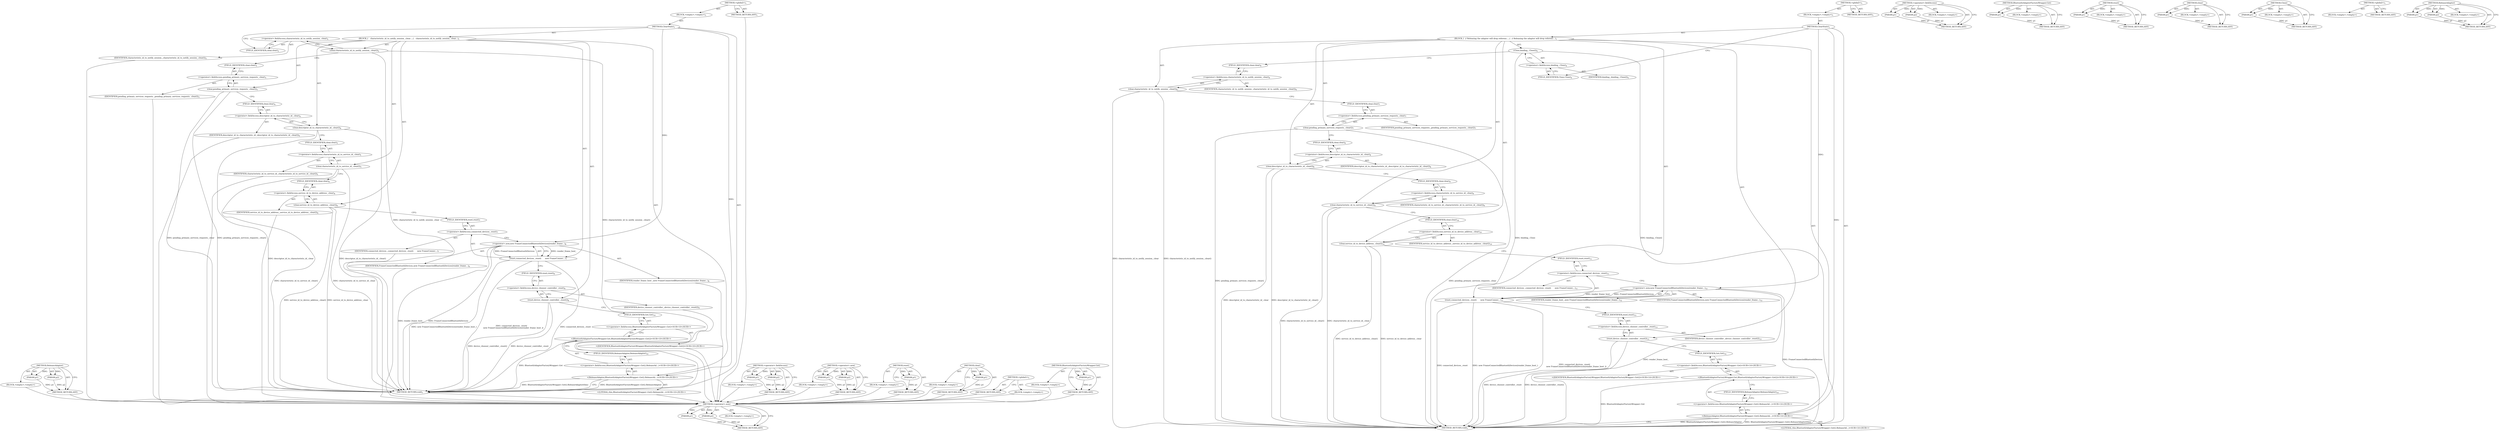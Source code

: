 digraph "ReleaseAdapter" {
vulnerable_84 [label=<(METHOD,ReleaseAdapter)>];
vulnerable_85 [label=<(PARAM,p1)>];
vulnerable_86 [label=<(PARAM,p2)>];
vulnerable_87 [label=<(BLOCK,&lt;empty&gt;,&lt;empty&gt;)>];
vulnerable_88 [label=<(METHOD_RETURN,ANY)>];
vulnerable_6 [label=<(METHOD,&lt;global&gt;)<SUB>1</SUB>>];
vulnerable_7 [label=<(BLOCK,&lt;empty&gt;,&lt;empty&gt;)<SUB>1</SUB>>];
vulnerable_8 [label=<(METHOD,ClearState)<SUB>1</SUB>>];
vulnerable_9 [label=<(BLOCK,{
   characteristic_id_to_notify_session_.clear...,{
   characteristic_id_to_notify_session_.clear...)<SUB>1</SUB>>];
vulnerable_10 [label=<(clear,characteristic_id_to_notify_session_.clear())<SUB>2</SUB>>];
vulnerable_11 [label=<(&lt;operator&gt;.fieldAccess,characteristic_id_to_notify_session_.clear)<SUB>2</SUB>>];
vulnerable_12 [label=<(IDENTIFIER,characteristic_id_to_notify_session_,characteristic_id_to_notify_session_.clear())<SUB>2</SUB>>];
vulnerable_13 [label=<(FIELD_IDENTIFIER,clear,clear)<SUB>2</SUB>>];
vulnerable_14 [label=<(clear,pending_primary_services_requests_.clear())<SUB>3</SUB>>];
vulnerable_15 [label=<(&lt;operator&gt;.fieldAccess,pending_primary_services_requests_.clear)<SUB>3</SUB>>];
vulnerable_16 [label=<(IDENTIFIER,pending_primary_services_requests_,pending_primary_services_requests_.clear())<SUB>3</SUB>>];
vulnerable_17 [label=<(FIELD_IDENTIFIER,clear,clear)<SUB>3</SUB>>];
vulnerable_18 [label=<(clear,descriptor_id_to_characteristic_id_.clear())<SUB>4</SUB>>];
vulnerable_19 [label=<(&lt;operator&gt;.fieldAccess,descriptor_id_to_characteristic_id_.clear)<SUB>4</SUB>>];
vulnerable_20 [label=<(IDENTIFIER,descriptor_id_to_characteristic_id_,descriptor_id_to_characteristic_id_.clear())<SUB>4</SUB>>];
vulnerable_21 [label=<(FIELD_IDENTIFIER,clear,clear)<SUB>4</SUB>>];
vulnerable_22 [label=<(clear,characteristic_id_to_service_id_.clear())<SUB>5</SUB>>];
vulnerable_23 [label=<(&lt;operator&gt;.fieldAccess,characteristic_id_to_service_id_.clear)<SUB>5</SUB>>];
vulnerable_24 [label=<(IDENTIFIER,characteristic_id_to_service_id_,characteristic_id_to_service_id_.clear())<SUB>5</SUB>>];
vulnerable_25 [label=<(FIELD_IDENTIFIER,clear,clear)<SUB>5</SUB>>];
vulnerable_26 [label=<(clear,service_id_to_device_address_.clear())<SUB>6</SUB>>];
vulnerable_27 [label=<(&lt;operator&gt;.fieldAccess,service_id_to_device_address_.clear)<SUB>6</SUB>>];
vulnerable_28 [label=<(IDENTIFIER,service_id_to_device_address_,service_id_to_device_address_.clear())<SUB>6</SUB>>];
vulnerable_29 [label=<(FIELD_IDENTIFIER,clear,clear)<SUB>6</SUB>>];
vulnerable_30 [label=<(reset,connected_devices_.reset(
      new FrameConnec...)<SUB>7</SUB>>];
vulnerable_31 [label=<(&lt;operator&gt;.fieldAccess,connected_devices_.reset)<SUB>7</SUB>>];
vulnerable_32 [label=<(IDENTIFIER,connected_devices_,connected_devices_.reset(
      new FrameConnec...)<SUB>7</SUB>>];
vulnerable_33 [label=<(FIELD_IDENTIFIER,reset,reset)<SUB>7</SUB>>];
vulnerable_34 [label=<(&lt;operator&gt;.new,new FrameConnectedBluetoothDevices(render_frame...)<SUB>8</SUB>>];
vulnerable_35 [label=<(IDENTIFIER,FrameConnectedBluetoothDevices,new FrameConnectedBluetoothDevices(render_frame...)<SUB>8</SUB>>];
vulnerable_36 [label=<(IDENTIFIER,render_frame_host_,new FrameConnectedBluetoothDevices(render_frame...)<SUB>8</SUB>>];
vulnerable_37 [label=<(reset,device_chooser_controller_.reset())<SUB>9</SUB>>];
vulnerable_38 [label=<(&lt;operator&gt;.fieldAccess,device_chooser_controller_.reset)<SUB>9</SUB>>];
vulnerable_39 [label=<(IDENTIFIER,device_chooser_controller_,device_chooser_controller_.reset())<SUB>9</SUB>>];
vulnerable_40 [label=<(FIELD_IDENTIFIER,reset,reset)<SUB>9</SUB>>];
vulnerable_41 [label="<(ReleaseAdapter,BluetoothAdapterFactoryWrapper::Get().ReleaseAd...)<SUB>10</SUB>>"];
vulnerable_42 [label="<(&lt;operator&gt;.fieldAccess,BluetoothAdapterFactoryWrapper::Get().ReleaseAd...)<SUB>10</SUB>>"];
vulnerable_43 [label="<(BluetoothAdapterFactoryWrapper.Get,BluetoothAdapterFactoryWrapper::Get())<SUB>10</SUB>>"];
vulnerable_44 [label="<(&lt;operator&gt;.fieldAccess,BluetoothAdapterFactoryWrapper::Get)<SUB>10</SUB>>"];
vulnerable_45 [label="<(IDENTIFIER,BluetoothAdapterFactoryWrapper,BluetoothAdapterFactoryWrapper::Get())<SUB>10</SUB>>"];
vulnerable_46 [label=<(FIELD_IDENTIFIER,Get,Get)<SUB>10</SUB>>];
vulnerable_47 [label=<(FIELD_IDENTIFIER,ReleaseAdapter,ReleaseAdapter)<SUB>10</SUB>>];
vulnerable_48 [label="<(LITERAL,this,BluetoothAdapterFactoryWrapper::Get().ReleaseAd...)<SUB>10</SUB>>"];
vulnerable_49 [label=<(METHOD_RETURN,void)<SUB>1</SUB>>];
vulnerable_51 [label=<(METHOD_RETURN,ANY)<SUB>1</SUB>>];
vulnerable_70 [label=<(METHOD,&lt;operator&gt;.fieldAccess)>];
vulnerable_71 [label=<(PARAM,p1)>];
vulnerable_72 [label=<(PARAM,p2)>];
vulnerable_73 [label=<(BLOCK,&lt;empty&gt;,&lt;empty&gt;)>];
vulnerable_74 [label=<(METHOD_RETURN,ANY)>];
vulnerable_79 [label=<(METHOD,&lt;operator&gt;.new)>];
vulnerable_80 [label=<(PARAM,p1)>];
vulnerable_81 [label=<(PARAM,p2)>];
vulnerable_82 [label=<(BLOCK,&lt;empty&gt;,&lt;empty&gt;)>];
vulnerable_83 [label=<(METHOD_RETURN,ANY)>];
vulnerable_75 [label=<(METHOD,reset)>];
vulnerable_76 [label=<(PARAM,p1)>];
vulnerable_77 [label=<(BLOCK,&lt;empty&gt;,&lt;empty&gt;)>];
vulnerable_78 [label=<(METHOD_RETURN,ANY)>];
vulnerable_66 [label=<(METHOD,clear)>];
vulnerable_67 [label=<(PARAM,p1)>];
vulnerable_68 [label=<(BLOCK,&lt;empty&gt;,&lt;empty&gt;)>];
vulnerable_69 [label=<(METHOD_RETURN,ANY)>];
vulnerable_60 [label=<(METHOD,&lt;global&gt;)<SUB>1</SUB>>];
vulnerable_61 [label=<(BLOCK,&lt;empty&gt;,&lt;empty&gt;)>];
vulnerable_62 [label=<(METHOD_RETURN,ANY)>];
vulnerable_89 [label=<(METHOD,BluetoothAdapterFactoryWrapper.Get)>];
vulnerable_90 [label=<(PARAM,p1)>];
vulnerable_91 [label=<(BLOCK,&lt;empty&gt;,&lt;empty&gt;)>];
vulnerable_92 [label=<(METHOD_RETURN,ANY)>];
fixed_87 [label=<(METHOD,&lt;operator&gt;.new)>];
fixed_88 [label=<(PARAM,p1)>];
fixed_89 [label=<(PARAM,p2)>];
fixed_90 [label=<(BLOCK,&lt;empty&gt;,&lt;empty&gt;)>];
fixed_91 [label=<(METHOD_RETURN,ANY)>];
fixed_6 [label=<(METHOD,&lt;global&gt;)<SUB>1</SUB>>];
fixed_7 [label=<(BLOCK,&lt;empty&gt;,&lt;empty&gt;)<SUB>1</SUB>>];
fixed_8 [label=<(METHOD,ClearState)<SUB>1</SUB>>];
fixed_9 [label=<(BLOCK,{
  // Releasing the adapter will drop referenc...,{
  // Releasing the adapter will drop referenc...)<SUB>1</SUB>>];
fixed_10 [label=<(Close,binding_.Close())<SUB>4</SUB>>];
fixed_11 [label=<(&lt;operator&gt;.fieldAccess,binding_.Close)<SUB>4</SUB>>];
fixed_12 [label=<(IDENTIFIER,binding_,binding_.Close())<SUB>4</SUB>>];
fixed_13 [label=<(FIELD_IDENTIFIER,Close,Close)<SUB>4</SUB>>];
fixed_14 [label=<(clear,characteristic_id_to_notify_session_.clear())<SUB>6</SUB>>];
fixed_15 [label=<(&lt;operator&gt;.fieldAccess,characteristic_id_to_notify_session_.clear)<SUB>6</SUB>>];
fixed_16 [label=<(IDENTIFIER,characteristic_id_to_notify_session_,characteristic_id_to_notify_session_.clear())<SUB>6</SUB>>];
fixed_17 [label=<(FIELD_IDENTIFIER,clear,clear)<SUB>6</SUB>>];
fixed_18 [label=<(clear,pending_primary_services_requests_.clear())<SUB>7</SUB>>];
fixed_19 [label=<(&lt;operator&gt;.fieldAccess,pending_primary_services_requests_.clear)<SUB>7</SUB>>];
fixed_20 [label=<(IDENTIFIER,pending_primary_services_requests_,pending_primary_services_requests_.clear())<SUB>7</SUB>>];
fixed_21 [label=<(FIELD_IDENTIFIER,clear,clear)<SUB>7</SUB>>];
fixed_22 [label=<(clear,descriptor_id_to_characteristic_id_.clear())<SUB>8</SUB>>];
fixed_23 [label=<(&lt;operator&gt;.fieldAccess,descriptor_id_to_characteristic_id_.clear)<SUB>8</SUB>>];
fixed_24 [label=<(IDENTIFIER,descriptor_id_to_characteristic_id_,descriptor_id_to_characteristic_id_.clear())<SUB>8</SUB>>];
fixed_25 [label=<(FIELD_IDENTIFIER,clear,clear)<SUB>8</SUB>>];
fixed_26 [label=<(clear,characteristic_id_to_service_id_.clear())<SUB>9</SUB>>];
fixed_27 [label=<(&lt;operator&gt;.fieldAccess,characteristic_id_to_service_id_.clear)<SUB>9</SUB>>];
fixed_28 [label=<(IDENTIFIER,characteristic_id_to_service_id_,characteristic_id_to_service_id_.clear())<SUB>9</SUB>>];
fixed_29 [label=<(FIELD_IDENTIFIER,clear,clear)<SUB>9</SUB>>];
fixed_30 [label=<(clear,service_id_to_device_address_.clear())<SUB>10</SUB>>];
fixed_31 [label=<(&lt;operator&gt;.fieldAccess,service_id_to_device_address_.clear)<SUB>10</SUB>>];
fixed_32 [label=<(IDENTIFIER,service_id_to_device_address_,service_id_to_device_address_.clear())<SUB>10</SUB>>];
fixed_33 [label=<(FIELD_IDENTIFIER,clear,clear)<SUB>10</SUB>>];
fixed_34 [label=<(reset,connected_devices_.reset(
      new FrameConnec...)<SUB>11</SUB>>];
fixed_35 [label=<(&lt;operator&gt;.fieldAccess,connected_devices_.reset)<SUB>11</SUB>>];
fixed_36 [label=<(IDENTIFIER,connected_devices_,connected_devices_.reset(
      new FrameConnec...)<SUB>11</SUB>>];
fixed_37 [label=<(FIELD_IDENTIFIER,reset,reset)<SUB>11</SUB>>];
fixed_38 [label=<(&lt;operator&gt;.new,new FrameConnectedBluetoothDevices(render_frame...)<SUB>12</SUB>>];
fixed_39 [label=<(IDENTIFIER,FrameConnectedBluetoothDevices,new FrameConnectedBluetoothDevices(render_frame...)<SUB>12</SUB>>];
fixed_40 [label=<(IDENTIFIER,render_frame_host_,new FrameConnectedBluetoothDevices(render_frame...)<SUB>12</SUB>>];
fixed_41 [label=<(reset,device_chooser_controller_.reset())<SUB>13</SUB>>];
fixed_42 [label=<(&lt;operator&gt;.fieldAccess,device_chooser_controller_.reset)<SUB>13</SUB>>];
fixed_43 [label=<(IDENTIFIER,device_chooser_controller_,device_chooser_controller_.reset())<SUB>13</SUB>>];
fixed_44 [label=<(FIELD_IDENTIFIER,reset,reset)<SUB>13</SUB>>];
fixed_45 [label="<(ReleaseAdapter,BluetoothAdapterFactoryWrapper::Get().ReleaseAd...)<SUB>14</SUB>>"];
fixed_46 [label="<(&lt;operator&gt;.fieldAccess,BluetoothAdapterFactoryWrapper::Get().ReleaseAd...)<SUB>14</SUB>>"];
fixed_47 [label="<(BluetoothAdapterFactoryWrapper.Get,BluetoothAdapterFactoryWrapper::Get())<SUB>14</SUB>>"];
fixed_48 [label="<(&lt;operator&gt;.fieldAccess,BluetoothAdapterFactoryWrapper::Get)<SUB>14</SUB>>"];
fixed_49 [label="<(IDENTIFIER,BluetoothAdapterFactoryWrapper,BluetoothAdapterFactoryWrapper::Get())<SUB>14</SUB>>"];
fixed_50 [label=<(FIELD_IDENTIFIER,Get,Get)<SUB>14</SUB>>];
fixed_51 [label=<(FIELD_IDENTIFIER,ReleaseAdapter,ReleaseAdapter)<SUB>14</SUB>>];
fixed_52 [label="<(LITERAL,this,BluetoothAdapterFactoryWrapper::Get().ReleaseAd...)<SUB>14</SUB>>"];
fixed_53 [label=<(METHOD_RETURN,void)<SUB>1</SUB>>];
fixed_55 [label=<(METHOD_RETURN,ANY)<SUB>1</SUB>>];
fixed_74 [label=<(METHOD,&lt;operator&gt;.fieldAccess)>];
fixed_75 [label=<(PARAM,p1)>];
fixed_76 [label=<(PARAM,p2)>];
fixed_77 [label=<(BLOCK,&lt;empty&gt;,&lt;empty&gt;)>];
fixed_78 [label=<(METHOD_RETURN,ANY)>];
fixed_97 [label=<(METHOD,BluetoothAdapterFactoryWrapper.Get)>];
fixed_98 [label=<(PARAM,p1)>];
fixed_99 [label=<(BLOCK,&lt;empty&gt;,&lt;empty&gt;)>];
fixed_100 [label=<(METHOD_RETURN,ANY)>];
fixed_83 [label=<(METHOD,reset)>];
fixed_84 [label=<(PARAM,p1)>];
fixed_85 [label=<(BLOCK,&lt;empty&gt;,&lt;empty&gt;)>];
fixed_86 [label=<(METHOD_RETURN,ANY)>];
fixed_79 [label=<(METHOD,clear)>];
fixed_80 [label=<(PARAM,p1)>];
fixed_81 [label=<(BLOCK,&lt;empty&gt;,&lt;empty&gt;)>];
fixed_82 [label=<(METHOD_RETURN,ANY)>];
fixed_70 [label=<(METHOD,Close)>];
fixed_71 [label=<(PARAM,p1)>];
fixed_72 [label=<(BLOCK,&lt;empty&gt;,&lt;empty&gt;)>];
fixed_73 [label=<(METHOD_RETURN,ANY)>];
fixed_64 [label=<(METHOD,&lt;global&gt;)<SUB>1</SUB>>];
fixed_65 [label=<(BLOCK,&lt;empty&gt;,&lt;empty&gt;)>];
fixed_66 [label=<(METHOD_RETURN,ANY)>];
fixed_92 [label=<(METHOD,ReleaseAdapter)>];
fixed_93 [label=<(PARAM,p1)>];
fixed_94 [label=<(PARAM,p2)>];
fixed_95 [label=<(BLOCK,&lt;empty&gt;,&lt;empty&gt;)>];
fixed_96 [label=<(METHOD_RETURN,ANY)>];
vulnerable_84 -> vulnerable_85  [key=0, label="AST: "];
vulnerable_84 -> vulnerable_85  [key=1, label="DDG: "];
vulnerable_84 -> vulnerable_87  [key=0, label="AST: "];
vulnerable_84 -> vulnerable_86  [key=0, label="AST: "];
vulnerable_84 -> vulnerable_86  [key=1, label="DDG: "];
vulnerable_84 -> vulnerable_88  [key=0, label="AST: "];
vulnerable_84 -> vulnerable_88  [key=1, label="CFG: "];
vulnerable_85 -> vulnerable_88  [key=0, label="DDG: p1"];
vulnerable_86 -> vulnerable_88  [key=0, label="DDG: p2"];
vulnerable_87 -> fixed_87  [key=0];
vulnerable_88 -> fixed_87  [key=0];
vulnerable_6 -> vulnerable_7  [key=0, label="AST: "];
vulnerable_6 -> vulnerable_51  [key=0, label="AST: "];
vulnerable_6 -> vulnerable_51  [key=1, label="CFG: "];
vulnerable_7 -> vulnerable_8  [key=0, label="AST: "];
vulnerable_8 -> vulnerable_9  [key=0, label="AST: "];
vulnerable_8 -> vulnerable_49  [key=0, label="AST: "];
vulnerable_8 -> vulnerable_13  [key=0, label="CFG: "];
vulnerable_8 -> vulnerable_41  [key=0, label="DDG: "];
vulnerable_8 -> vulnerable_34  [key=0, label="DDG: "];
vulnerable_9 -> vulnerable_10  [key=0, label="AST: "];
vulnerable_9 -> vulnerable_14  [key=0, label="AST: "];
vulnerable_9 -> vulnerable_18  [key=0, label="AST: "];
vulnerable_9 -> vulnerable_22  [key=0, label="AST: "];
vulnerable_9 -> vulnerable_26  [key=0, label="AST: "];
vulnerable_9 -> vulnerable_30  [key=0, label="AST: "];
vulnerable_9 -> vulnerable_37  [key=0, label="AST: "];
vulnerable_9 -> vulnerable_41  [key=0, label="AST: "];
vulnerable_10 -> vulnerable_11  [key=0, label="AST: "];
vulnerable_10 -> vulnerable_17  [key=0, label="CFG: "];
vulnerable_10 -> vulnerable_49  [key=0, label="DDG: characteristic_id_to_notify_session_.clear"];
vulnerable_10 -> vulnerable_49  [key=1, label="DDG: characteristic_id_to_notify_session_.clear()"];
vulnerable_11 -> vulnerable_12  [key=0, label="AST: "];
vulnerable_11 -> vulnerable_13  [key=0, label="AST: "];
vulnerable_11 -> vulnerable_10  [key=0, label="CFG: "];
vulnerable_12 -> fixed_87  [key=0];
vulnerable_13 -> vulnerable_11  [key=0, label="CFG: "];
vulnerable_14 -> vulnerable_15  [key=0, label="AST: "];
vulnerable_14 -> vulnerable_21  [key=0, label="CFG: "];
vulnerable_14 -> vulnerable_49  [key=0, label="DDG: pending_primary_services_requests_.clear"];
vulnerable_14 -> vulnerable_49  [key=1, label="DDG: pending_primary_services_requests_.clear()"];
vulnerable_15 -> vulnerable_16  [key=0, label="AST: "];
vulnerable_15 -> vulnerable_17  [key=0, label="AST: "];
vulnerable_15 -> vulnerable_14  [key=0, label="CFG: "];
vulnerable_16 -> fixed_87  [key=0];
vulnerable_17 -> vulnerable_15  [key=0, label="CFG: "];
vulnerable_18 -> vulnerable_19  [key=0, label="AST: "];
vulnerable_18 -> vulnerable_25  [key=0, label="CFG: "];
vulnerable_18 -> vulnerable_49  [key=0, label="DDG: descriptor_id_to_characteristic_id_.clear"];
vulnerable_18 -> vulnerable_49  [key=1, label="DDG: descriptor_id_to_characteristic_id_.clear()"];
vulnerable_19 -> vulnerable_20  [key=0, label="AST: "];
vulnerable_19 -> vulnerable_21  [key=0, label="AST: "];
vulnerable_19 -> vulnerable_18  [key=0, label="CFG: "];
vulnerable_20 -> fixed_87  [key=0];
vulnerable_21 -> vulnerable_19  [key=0, label="CFG: "];
vulnerable_22 -> vulnerable_23  [key=0, label="AST: "];
vulnerable_22 -> vulnerable_29  [key=0, label="CFG: "];
vulnerable_22 -> vulnerable_49  [key=0, label="DDG: characteristic_id_to_service_id_.clear"];
vulnerable_22 -> vulnerable_49  [key=1, label="DDG: characteristic_id_to_service_id_.clear()"];
vulnerable_23 -> vulnerable_24  [key=0, label="AST: "];
vulnerable_23 -> vulnerable_25  [key=0, label="AST: "];
vulnerable_23 -> vulnerable_22  [key=0, label="CFG: "];
vulnerable_24 -> fixed_87  [key=0];
vulnerable_25 -> vulnerable_23  [key=0, label="CFG: "];
vulnerable_26 -> vulnerable_27  [key=0, label="AST: "];
vulnerable_26 -> vulnerable_33  [key=0, label="CFG: "];
vulnerable_26 -> vulnerable_49  [key=0, label="DDG: service_id_to_device_address_.clear"];
vulnerable_26 -> vulnerable_49  [key=1, label="DDG: service_id_to_device_address_.clear()"];
vulnerable_27 -> vulnerable_28  [key=0, label="AST: "];
vulnerable_27 -> vulnerable_29  [key=0, label="AST: "];
vulnerable_27 -> vulnerable_26  [key=0, label="CFG: "];
vulnerable_28 -> fixed_87  [key=0];
vulnerable_29 -> vulnerable_27  [key=0, label="CFG: "];
vulnerable_30 -> vulnerable_31  [key=0, label="AST: "];
vulnerable_30 -> vulnerable_34  [key=0, label="AST: "];
vulnerable_30 -> vulnerable_40  [key=0, label="CFG: "];
vulnerable_30 -> vulnerable_49  [key=0, label="DDG: connected_devices_.reset"];
vulnerable_30 -> vulnerable_49  [key=1, label="DDG: new FrameConnectedBluetoothDevices(render_frame_host_)"];
vulnerable_30 -> vulnerable_49  [key=2, label="DDG: connected_devices_.reset(
      new FrameConnectedBluetoothDevices(render_frame_host_))"];
vulnerable_31 -> vulnerable_32  [key=0, label="AST: "];
vulnerable_31 -> vulnerable_33  [key=0, label="AST: "];
vulnerable_31 -> vulnerable_34  [key=0, label="CFG: "];
vulnerable_32 -> fixed_87  [key=0];
vulnerable_33 -> vulnerable_31  [key=0, label="CFG: "];
vulnerable_34 -> vulnerable_35  [key=0, label="AST: "];
vulnerable_34 -> vulnerable_36  [key=0, label="AST: "];
vulnerable_34 -> vulnerable_30  [key=0, label="CFG: "];
vulnerable_34 -> vulnerable_30  [key=1, label="DDG: FrameConnectedBluetoothDevices"];
vulnerable_34 -> vulnerable_30  [key=2, label="DDG: render_frame_host_"];
vulnerable_34 -> vulnerable_49  [key=0, label="DDG: render_frame_host_"];
vulnerable_34 -> vulnerable_49  [key=1, label="DDG: FrameConnectedBluetoothDevices"];
vulnerable_35 -> fixed_87  [key=0];
vulnerable_36 -> fixed_87  [key=0];
vulnerable_37 -> vulnerable_38  [key=0, label="AST: "];
vulnerable_37 -> vulnerable_46  [key=0, label="CFG: "];
vulnerable_37 -> vulnerable_49  [key=0, label="DDG: device_chooser_controller_.reset"];
vulnerable_37 -> vulnerable_49  [key=1, label="DDG: device_chooser_controller_.reset()"];
vulnerable_38 -> vulnerable_39  [key=0, label="AST: "];
vulnerable_38 -> vulnerable_40  [key=0, label="AST: "];
vulnerable_38 -> vulnerable_37  [key=0, label="CFG: "];
vulnerable_39 -> fixed_87  [key=0];
vulnerable_40 -> vulnerable_38  [key=0, label="CFG: "];
vulnerable_41 -> vulnerable_42  [key=0, label="AST: "];
vulnerable_41 -> vulnerable_48  [key=0, label="AST: "];
vulnerable_41 -> vulnerable_49  [key=0, label="CFG: "];
vulnerable_41 -> vulnerable_49  [key=1, label="DDG: BluetoothAdapterFactoryWrapper::Get().ReleaseAdapter"];
vulnerable_41 -> vulnerable_49  [key=2, label="DDG: BluetoothAdapterFactoryWrapper::Get().ReleaseAdapter(this)"];
vulnerable_42 -> vulnerable_43  [key=0, label="AST: "];
vulnerable_42 -> vulnerable_47  [key=0, label="AST: "];
vulnerable_42 -> vulnerable_41  [key=0, label="CFG: "];
vulnerable_43 -> vulnerable_44  [key=0, label="AST: "];
vulnerable_43 -> vulnerable_47  [key=0, label="CFG: "];
vulnerable_43 -> vulnerable_49  [key=0, label="DDG: BluetoothAdapterFactoryWrapper::Get"];
vulnerable_44 -> vulnerable_45  [key=0, label="AST: "];
vulnerable_44 -> vulnerable_46  [key=0, label="AST: "];
vulnerable_44 -> vulnerable_43  [key=0, label="CFG: "];
vulnerable_45 -> fixed_87  [key=0];
vulnerable_46 -> vulnerable_44  [key=0, label="CFG: "];
vulnerable_47 -> vulnerable_42  [key=0, label="CFG: "];
vulnerable_48 -> fixed_87  [key=0];
vulnerable_49 -> fixed_87  [key=0];
vulnerable_51 -> fixed_87  [key=0];
vulnerable_70 -> vulnerable_71  [key=0, label="AST: "];
vulnerable_70 -> vulnerable_71  [key=1, label="DDG: "];
vulnerable_70 -> vulnerable_73  [key=0, label="AST: "];
vulnerable_70 -> vulnerable_72  [key=0, label="AST: "];
vulnerable_70 -> vulnerable_72  [key=1, label="DDG: "];
vulnerable_70 -> vulnerable_74  [key=0, label="AST: "];
vulnerable_70 -> vulnerable_74  [key=1, label="CFG: "];
vulnerable_71 -> vulnerable_74  [key=0, label="DDG: p1"];
vulnerable_72 -> vulnerable_74  [key=0, label="DDG: p2"];
vulnerable_73 -> fixed_87  [key=0];
vulnerable_74 -> fixed_87  [key=0];
vulnerable_79 -> vulnerable_80  [key=0, label="AST: "];
vulnerable_79 -> vulnerable_80  [key=1, label="DDG: "];
vulnerable_79 -> vulnerable_82  [key=0, label="AST: "];
vulnerable_79 -> vulnerable_81  [key=0, label="AST: "];
vulnerable_79 -> vulnerable_81  [key=1, label="DDG: "];
vulnerable_79 -> vulnerable_83  [key=0, label="AST: "];
vulnerable_79 -> vulnerable_83  [key=1, label="CFG: "];
vulnerable_80 -> vulnerable_83  [key=0, label="DDG: p1"];
vulnerable_81 -> vulnerable_83  [key=0, label="DDG: p2"];
vulnerable_82 -> fixed_87  [key=0];
vulnerable_83 -> fixed_87  [key=0];
vulnerable_75 -> vulnerable_76  [key=0, label="AST: "];
vulnerable_75 -> vulnerable_76  [key=1, label="DDG: "];
vulnerable_75 -> vulnerable_77  [key=0, label="AST: "];
vulnerable_75 -> vulnerable_78  [key=0, label="AST: "];
vulnerable_75 -> vulnerable_78  [key=1, label="CFG: "];
vulnerable_76 -> vulnerable_78  [key=0, label="DDG: p1"];
vulnerable_77 -> fixed_87  [key=0];
vulnerable_78 -> fixed_87  [key=0];
vulnerable_66 -> vulnerable_67  [key=0, label="AST: "];
vulnerable_66 -> vulnerable_67  [key=1, label="DDG: "];
vulnerable_66 -> vulnerable_68  [key=0, label="AST: "];
vulnerable_66 -> vulnerable_69  [key=0, label="AST: "];
vulnerable_66 -> vulnerable_69  [key=1, label="CFG: "];
vulnerable_67 -> vulnerable_69  [key=0, label="DDG: p1"];
vulnerable_68 -> fixed_87  [key=0];
vulnerable_69 -> fixed_87  [key=0];
vulnerable_60 -> vulnerable_61  [key=0, label="AST: "];
vulnerable_60 -> vulnerable_62  [key=0, label="AST: "];
vulnerable_60 -> vulnerable_62  [key=1, label="CFG: "];
vulnerable_61 -> fixed_87  [key=0];
vulnerable_62 -> fixed_87  [key=0];
vulnerable_89 -> vulnerable_90  [key=0, label="AST: "];
vulnerable_89 -> vulnerable_90  [key=1, label="DDG: "];
vulnerable_89 -> vulnerable_91  [key=0, label="AST: "];
vulnerable_89 -> vulnerable_92  [key=0, label="AST: "];
vulnerable_89 -> vulnerable_92  [key=1, label="CFG: "];
vulnerable_90 -> vulnerable_92  [key=0, label="DDG: p1"];
vulnerable_91 -> fixed_87  [key=0];
vulnerable_92 -> fixed_87  [key=0];
fixed_87 -> fixed_88  [key=0, label="AST: "];
fixed_87 -> fixed_88  [key=1, label="DDG: "];
fixed_87 -> fixed_90  [key=0, label="AST: "];
fixed_87 -> fixed_89  [key=0, label="AST: "];
fixed_87 -> fixed_89  [key=1, label="DDG: "];
fixed_87 -> fixed_91  [key=0, label="AST: "];
fixed_87 -> fixed_91  [key=1, label="CFG: "];
fixed_88 -> fixed_91  [key=0, label="DDG: p1"];
fixed_89 -> fixed_91  [key=0, label="DDG: p2"];
fixed_6 -> fixed_7  [key=0, label="AST: "];
fixed_6 -> fixed_55  [key=0, label="AST: "];
fixed_6 -> fixed_55  [key=1, label="CFG: "];
fixed_7 -> fixed_8  [key=0, label="AST: "];
fixed_8 -> fixed_9  [key=0, label="AST: "];
fixed_8 -> fixed_53  [key=0, label="AST: "];
fixed_8 -> fixed_13  [key=0, label="CFG: "];
fixed_8 -> fixed_45  [key=0, label="DDG: "];
fixed_8 -> fixed_38  [key=0, label="DDG: "];
fixed_9 -> fixed_10  [key=0, label="AST: "];
fixed_9 -> fixed_14  [key=0, label="AST: "];
fixed_9 -> fixed_18  [key=0, label="AST: "];
fixed_9 -> fixed_22  [key=0, label="AST: "];
fixed_9 -> fixed_26  [key=0, label="AST: "];
fixed_9 -> fixed_30  [key=0, label="AST: "];
fixed_9 -> fixed_34  [key=0, label="AST: "];
fixed_9 -> fixed_41  [key=0, label="AST: "];
fixed_9 -> fixed_45  [key=0, label="AST: "];
fixed_10 -> fixed_11  [key=0, label="AST: "];
fixed_10 -> fixed_17  [key=0, label="CFG: "];
fixed_10 -> fixed_53  [key=0, label="DDG: binding_.Close"];
fixed_10 -> fixed_53  [key=1, label="DDG: binding_.Close()"];
fixed_11 -> fixed_12  [key=0, label="AST: "];
fixed_11 -> fixed_13  [key=0, label="AST: "];
fixed_11 -> fixed_10  [key=0, label="CFG: "];
fixed_13 -> fixed_11  [key=0, label="CFG: "];
fixed_14 -> fixed_15  [key=0, label="AST: "];
fixed_14 -> fixed_21  [key=0, label="CFG: "];
fixed_14 -> fixed_53  [key=0, label="DDG: characteristic_id_to_notify_session_.clear"];
fixed_14 -> fixed_53  [key=1, label="DDG: characteristic_id_to_notify_session_.clear()"];
fixed_15 -> fixed_16  [key=0, label="AST: "];
fixed_15 -> fixed_17  [key=0, label="AST: "];
fixed_15 -> fixed_14  [key=0, label="CFG: "];
fixed_17 -> fixed_15  [key=0, label="CFG: "];
fixed_18 -> fixed_19  [key=0, label="AST: "];
fixed_18 -> fixed_25  [key=0, label="CFG: "];
fixed_18 -> fixed_53  [key=0, label="DDG: pending_primary_services_requests_.clear"];
fixed_18 -> fixed_53  [key=1, label="DDG: pending_primary_services_requests_.clear()"];
fixed_19 -> fixed_20  [key=0, label="AST: "];
fixed_19 -> fixed_21  [key=0, label="AST: "];
fixed_19 -> fixed_18  [key=0, label="CFG: "];
fixed_21 -> fixed_19  [key=0, label="CFG: "];
fixed_22 -> fixed_23  [key=0, label="AST: "];
fixed_22 -> fixed_29  [key=0, label="CFG: "];
fixed_22 -> fixed_53  [key=0, label="DDG: descriptor_id_to_characteristic_id_.clear"];
fixed_22 -> fixed_53  [key=1, label="DDG: descriptor_id_to_characteristic_id_.clear()"];
fixed_23 -> fixed_24  [key=0, label="AST: "];
fixed_23 -> fixed_25  [key=0, label="AST: "];
fixed_23 -> fixed_22  [key=0, label="CFG: "];
fixed_25 -> fixed_23  [key=0, label="CFG: "];
fixed_26 -> fixed_27  [key=0, label="AST: "];
fixed_26 -> fixed_33  [key=0, label="CFG: "];
fixed_26 -> fixed_53  [key=0, label="DDG: characteristic_id_to_service_id_.clear"];
fixed_26 -> fixed_53  [key=1, label="DDG: characteristic_id_to_service_id_.clear()"];
fixed_27 -> fixed_28  [key=0, label="AST: "];
fixed_27 -> fixed_29  [key=0, label="AST: "];
fixed_27 -> fixed_26  [key=0, label="CFG: "];
fixed_29 -> fixed_27  [key=0, label="CFG: "];
fixed_30 -> fixed_31  [key=0, label="AST: "];
fixed_30 -> fixed_37  [key=0, label="CFG: "];
fixed_30 -> fixed_53  [key=0, label="DDG: service_id_to_device_address_.clear"];
fixed_30 -> fixed_53  [key=1, label="DDG: service_id_to_device_address_.clear()"];
fixed_31 -> fixed_32  [key=0, label="AST: "];
fixed_31 -> fixed_33  [key=0, label="AST: "];
fixed_31 -> fixed_30  [key=0, label="CFG: "];
fixed_33 -> fixed_31  [key=0, label="CFG: "];
fixed_34 -> fixed_35  [key=0, label="AST: "];
fixed_34 -> fixed_38  [key=0, label="AST: "];
fixed_34 -> fixed_44  [key=0, label="CFG: "];
fixed_34 -> fixed_53  [key=0, label="DDG: connected_devices_.reset"];
fixed_34 -> fixed_53  [key=1, label="DDG: new FrameConnectedBluetoothDevices(render_frame_host_)"];
fixed_34 -> fixed_53  [key=2, label="DDG: connected_devices_.reset(
      new FrameConnectedBluetoothDevices(render_frame_host_))"];
fixed_35 -> fixed_36  [key=0, label="AST: "];
fixed_35 -> fixed_37  [key=0, label="AST: "];
fixed_35 -> fixed_38  [key=0, label="CFG: "];
fixed_37 -> fixed_35  [key=0, label="CFG: "];
fixed_38 -> fixed_39  [key=0, label="AST: "];
fixed_38 -> fixed_40  [key=0, label="AST: "];
fixed_38 -> fixed_34  [key=0, label="CFG: "];
fixed_38 -> fixed_34  [key=1, label="DDG: FrameConnectedBluetoothDevices"];
fixed_38 -> fixed_34  [key=2, label="DDG: render_frame_host_"];
fixed_38 -> fixed_53  [key=0, label="DDG: render_frame_host_"];
fixed_38 -> fixed_53  [key=1, label="DDG: FrameConnectedBluetoothDevices"];
fixed_41 -> fixed_42  [key=0, label="AST: "];
fixed_41 -> fixed_50  [key=0, label="CFG: "];
fixed_41 -> fixed_53  [key=0, label="DDG: device_chooser_controller_.reset"];
fixed_41 -> fixed_53  [key=1, label="DDG: device_chooser_controller_.reset()"];
fixed_42 -> fixed_43  [key=0, label="AST: "];
fixed_42 -> fixed_44  [key=0, label="AST: "];
fixed_42 -> fixed_41  [key=0, label="CFG: "];
fixed_44 -> fixed_42  [key=0, label="CFG: "];
fixed_45 -> fixed_46  [key=0, label="AST: "];
fixed_45 -> fixed_52  [key=0, label="AST: "];
fixed_45 -> fixed_53  [key=0, label="CFG: "];
fixed_45 -> fixed_53  [key=1, label="DDG: BluetoothAdapterFactoryWrapper::Get().ReleaseAdapter"];
fixed_45 -> fixed_53  [key=2, label="DDG: BluetoothAdapterFactoryWrapper::Get().ReleaseAdapter(this)"];
fixed_46 -> fixed_47  [key=0, label="AST: "];
fixed_46 -> fixed_51  [key=0, label="AST: "];
fixed_46 -> fixed_45  [key=0, label="CFG: "];
fixed_47 -> fixed_48  [key=0, label="AST: "];
fixed_47 -> fixed_51  [key=0, label="CFG: "];
fixed_47 -> fixed_53  [key=0, label="DDG: BluetoothAdapterFactoryWrapper::Get"];
fixed_48 -> fixed_49  [key=0, label="AST: "];
fixed_48 -> fixed_50  [key=0, label="AST: "];
fixed_48 -> fixed_47  [key=0, label="CFG: "];
fixed_50 -> fixed_48  [key=0, label="CFG: "];
fixed_51 -> fixed_46  [key=0, label="CFG: "];
fixed_74 -> fixed_75  [key=0, label="AST: "];
fixed_74 -> fixed_75  [key=1, label="DDG: "];
fixed_74 -> fixed_77  [key=0, label="AST: "];
fixed_74 -> fixed_76  [key=0, label="AST: "];
fixed_74 -> fixed_76  [key=1, label="DDG: "];
fixed_74 -> fixed_78  [key=0, label="AST: "];
fixed_74 -> fixed_78  [key=1, label="CFG: "];
fixed_75 -> fixed_78  [key=0, label="DDG: p1"];
fixed_76 -> fixed_78  [key=0, label="DDG: p2"];
fixed_97 -> fixed_98  [key=0, label="AST: "];
fixed_97 -> fixed_98  [key=1, label="DDG: "];
fixed_97 -> fixed_99  [key=0, label="AST: "];
fixed_97 -> fixed_100  [key=0, label="AST: "];
fixed_97 -> fixed_100  [key=1, label="CFG: "];
fixed_98 -> fixed_100  [key=0, label="DDG: p1"];
fixed_83 -> fixed_84  [key=0, label="AST: "];
fixed_83 -> fixed_84  [key=1, label="DDG: "];
fixed_83 -> fixed_85  [key=0, label="AST: "];
fixed_83 -> fixed_86  [key=0, label="AST: "];
fixed_83 -> fixed_86  [key=1, label="CFG: "];
fixed_84 -> fixed_86  [key=0, label="DDG: p1"];
fixed_79 -> fixed_80  [key=0, label="AST: "];
fixed_79 -> fixed_80  [key=1, label="DDG: "];
fixed_79 -> fixed_81  [key=0, label="AST: "];
fixed_79 -> fixed_82  [key=0, label="AST: "];
fixed_79 -> fixed_82  [key=1, label="CFG: "];
fixed_80 -> fixed_82  [key=0, label="DDG: p1"];
fixed_70 -> fixed_71  [key=0, label="AST: "];
fixed_70 -> fixed_71  [key=1, label="DDG: "];
fixed_70 -> fixed_72  [key=0, label="AST: "];
fixed_70 -> fixed_73  [key=0, label="AST: "];
fixed_70 -> fixed_73  [key=1, label="CFG: "];
fixed_71 -> fixed_73  [key=0, label="DDG: p1"];
fixed_64 -> fixed_65  [key=0, label="AST: "];
fixed_64 -> fixed_66  [key=0, label="AST: "];
fixed_64 -> fixed_66  [key=1, label="CFG: "];
fixed_92 -> fixed_93  [key=0, label="AST: "];
fixed_92 -> fixed_93  [key=1, label="DDG: "];
fixed_92 -> fixed_95  [key=0, label="AST: "];
fixed_92 -> fixed_94  [key=0, label="AST: "];
fixed_92 -> fixed_94  [key=1, label="DDG: "];
fixed_92 -> fixed_96  [key=0, label="AST: "];
fixed_92 -> fixed_96  [key=1, label="CFG: "];
fixed_93 -> fixed_96  [key=0, label="DDG: p1"];
fixed_94 -> fixed_96  [key=0, label="DDG: p2"];
}
